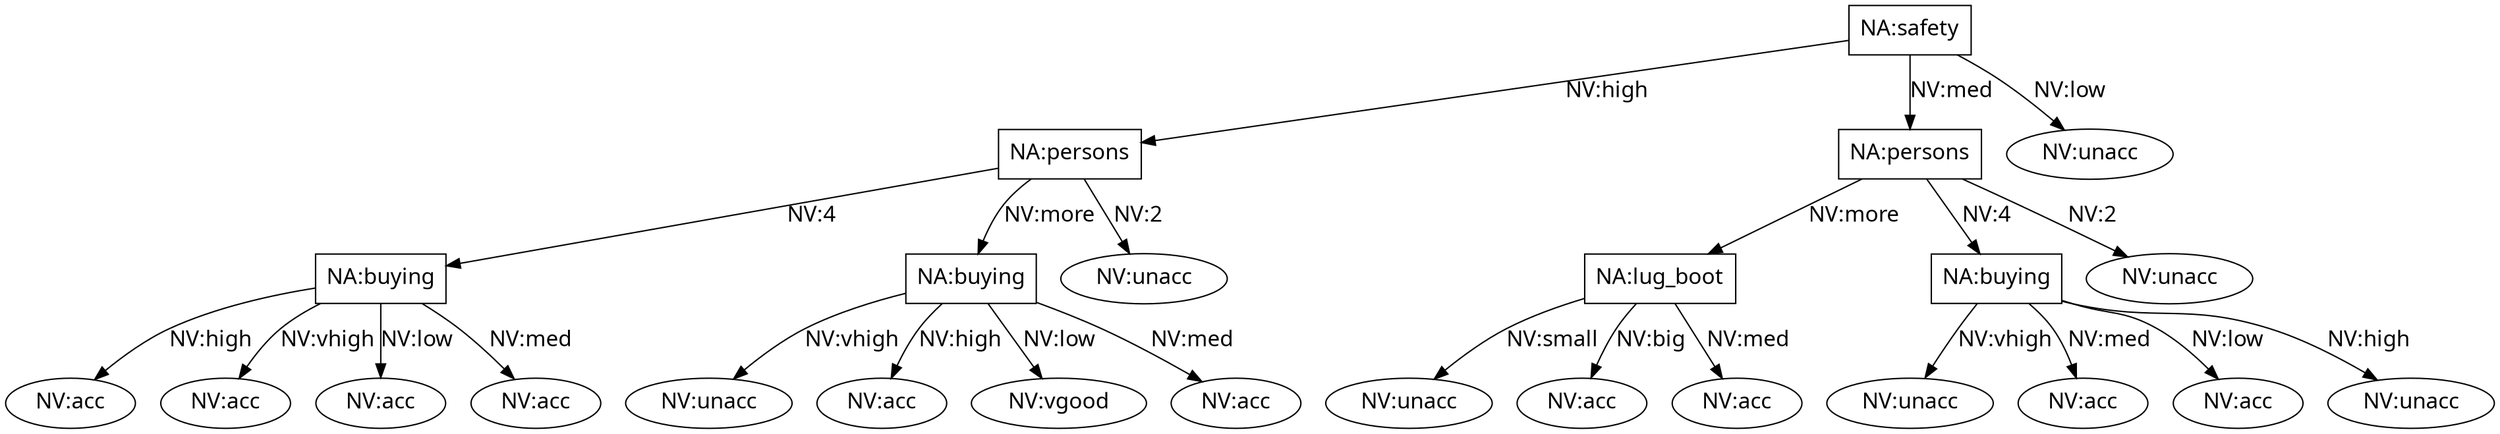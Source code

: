 digraph DecisionTree {
// graph settings
graph [
layout = dot
];
// node settings
node [
fontname = Gosic,
fontsize = 16
];
// edge settings
edge [
fontname = Gosic,
fontsize = 16
];

	node0	[label = "NA:safety", shape = box];
	node1	[label = "NA:persons", shape = box];
	node2	[label = "NA:buying", shape = box];
	node3	[label = "NA:buying", shape = box];
	node4	[label = "NA:persons", shape = box];
	node5	[label = "NA:lug_boot", shape = box];
	node6	[label = "NA:buying", shape = box];
	node7	[label = "NV:unacc", shape = ellipse];
	node8	[label = "NV:unacc", shape = ellipse];
	node9	[label = "NV:unacc", shape = ellipse];
	node10	[label = "NV:unacc", shape = ellipse];
	node11	[label = "NV:unacc", shape = ellipse];
	node12	[label = "NV:acc", shape = ellipse];
	node13	[label = "NV:unacc", shape = ellipse];
	node14	[label = "NV:acc", shape = ellipse];
	node15	[label = "NV:acc", shape = ellipse];
	node16	[label = "NV:acc", shape = ellipse];
	node17	[label = "NV:acc", shape = ellipse];
	node18	[label = "NV:acc", shape = ellipse];
	node19	[label = "NV:vgood", shape = ellipse];
	node20	[label = "NV:acc", shape = ellipse];
	node21	[label = "NV:unacc", shape = ellipse];
	node22	[label = "NV:acc", shape = ellipse];
	node23	[label = "NV:acc", shape = ellipse];
	node24	[label = "NV:acc", shape = ellipse];
	node2	-> node17	[label = "NV:vhigh"];
	node1	-> node2	[label = "NV:4"];
	node2	-> node16	[label = "NV:high"];
	node3	-> node22	[label = "NV:med"];
	node6	-> node21	[label = "NV:high"];
	node4	-> node11	[label = "NV:2"];
	node2	-> node20	[label = "NV:low"];
	node5	-> node23	[label = "NV:med"];
	node3	-> node19	[label = "NV:low"];
	node4	-> node5	[label = "NV:more"];
	node6	-> node10	[label = "NV:vhigh"];
	node0	-> node1	[label = "NV:high"];
	node5	-> node18	[label = "NV:big"];
	node1	-> node3	[label = "NV:more"];
	node0	-> node4	[label = "NV:med"];
	node4	-> node6	[label = "NV:4"];
	node2	-> node24	[label = "NV:med"];
	node0	-> node13	[label = "NV:low"];
	node6	-> node14	[label = "NV:med"];
	node5	-> node8	[label = "NV:small"];
	node6	-> node15	[label = "NV:low"];
	node3	-> node9	[label = "NV:vhigh"];
	node1	-> node7	[label = "NV:2"];
	node3	-> node12	[label = "NV:high"];
}
